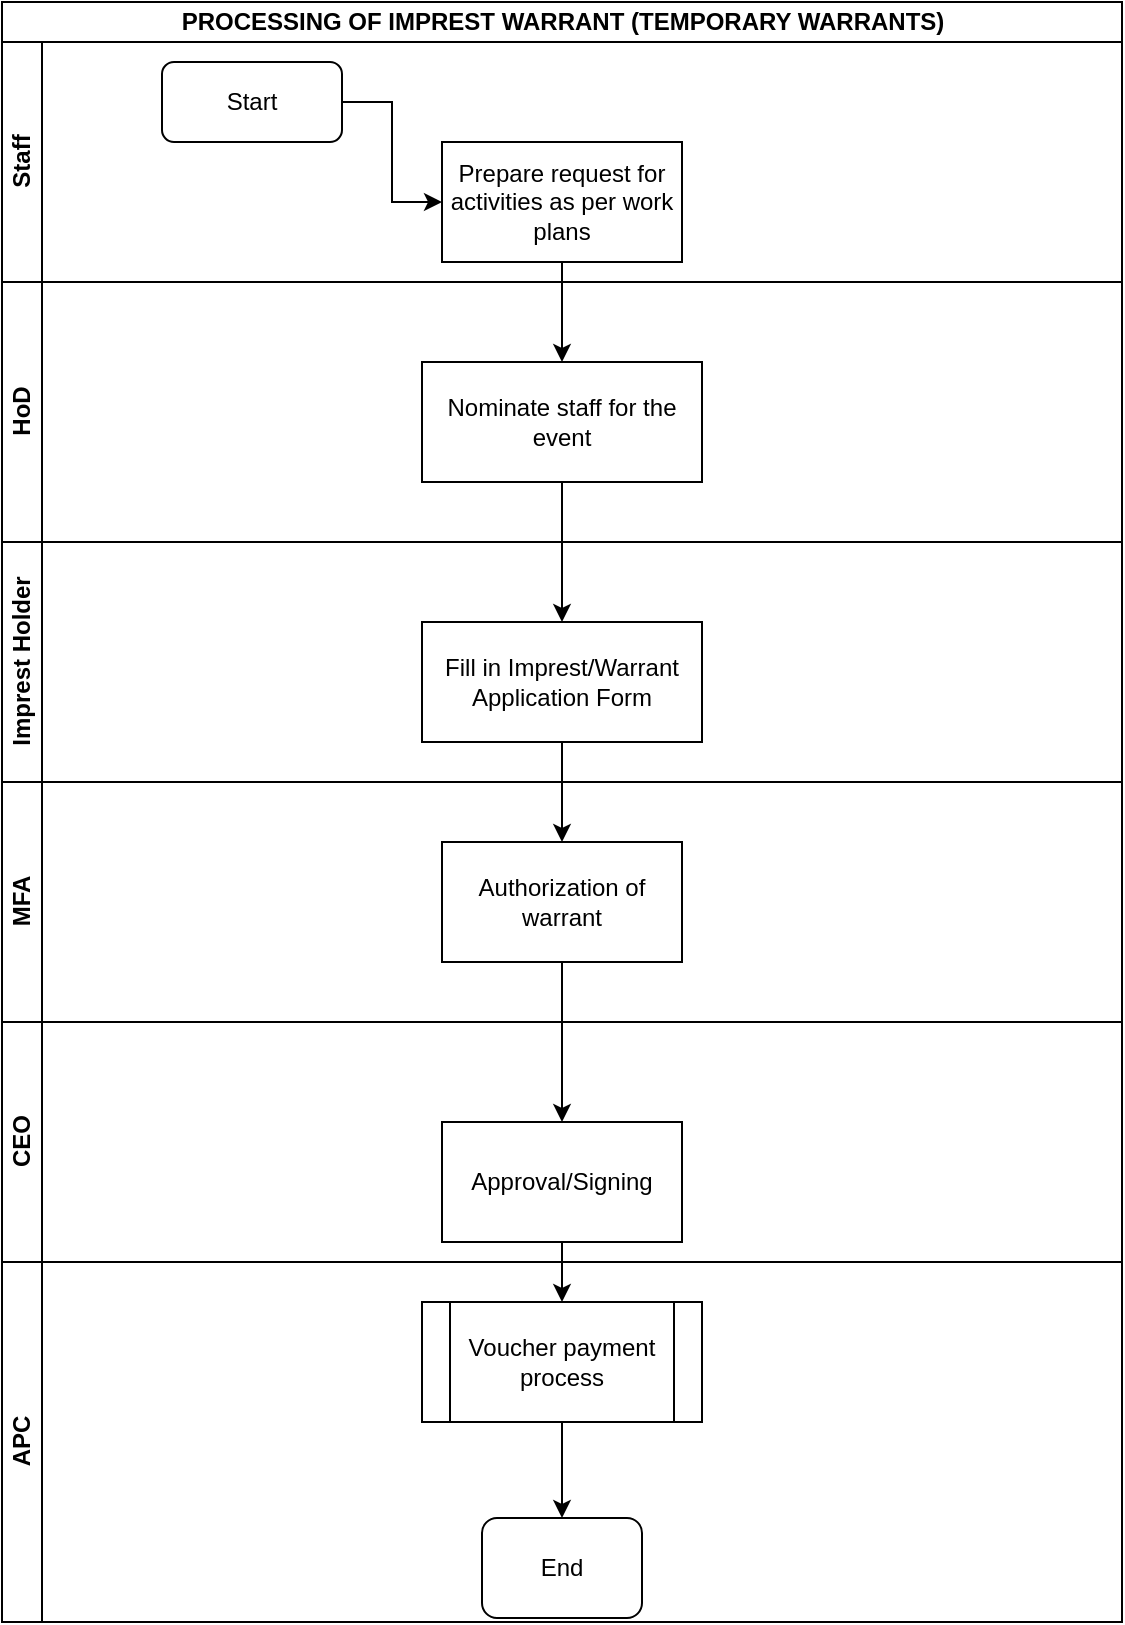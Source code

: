 <mxfile version="14.1.8" type="github">
  <diagram id="331G17dqdwrkPqkKEzAv" name="Page-1">
    <mxGraphModel dx="1038" dy="547" grid="1" gridSize="10" guides="1" tooltips="1" connect="1" arrows="1" fold="1" page="1" pageScale="1" pageWidth="1169" pageHeight="827" math="0" shadow="0">
      <root>
        <mxCell id="0" />
        <mxCell id="1" parent="0" />
        <mxCell id="idJRNrAaGVRkphUujmik-1" value="PROCESSING OF IMPREST WARRANT (TEMPORARY WARRANTS)" style="swimlane;html=1;childLayout=stackLayout;resizeParent=1;resizeParentMax=0;horizontal=1;startSize=20;horizontalStack=0;" vertex="1" parent="1">
          <mxGeometry x="170" y="9" width="560" height="810" as="geometry" />
        </mxCell>
        <mxCell id="idJRNrAaGVRkphUujmik-2" value="Staff" style="swimlane;html=1;startSize=20;horizontal=0;" vertex="1" parent="idJRNrAaGVRkphUujmik-1">
          <mxGeometry y="20" width="560" height="120" as="geometry" />
        </mxCell>
        <mxCell id="idJRNrAaGVRkphUujmik-12" value="Start" style="rounded=1;whiteSpace=wrap;html=1;" vertex="1" parent="idJRNrAaGVRkphUujmik-2">
          <mxGeometry x="80" y="10" width="90" height="40" as="geometry" />
        </mxCell>
        <mxCell id="idJRNrAaGVRkphUujmik-15" value="Prepare request for activities as per work plans" style="rounded=0;whiteSpace=wrap;html=1;" vertex="1" parent="idJRNrAaGVRkphUujmik-2">
          <mxGeometry x="220" y="50" width="120" height="60" as="geometry" />
        </mxCell>
        <mxCell id="idJRNrAaGVRkphUujmik-14" value="" style="edgeStyle=orthogonalEdgeStyle;rounded=0;orthogonalLoop=1;jettySize=auto;html=1;" edge="1" parent="idJRNrAaGVRkphUujmik-2" source="idJRNrAaGVRkphUujmik-12" target="idJRNrAaGVRkphUujmik-15">
          <mxGeometry relative="1" as="geometry">
            <mxPoint x="245" y="30" as="targetPoint" />
          </mxGeometry>
        </mxCell>
        <mxCell id="idJRNrAaGVRkphUujmik-3" value="HoD" style="swimlane;html=1;startSize=20;horizontal=0;" vertex="1" parent="idJRNrAaGVRkphUujmik-1">
          <mxGeometry y="140" width="560" height="130" as="geometry" />
        </mxCell>
        <mxCell id="idJRNrAaGVRkphUujmik-16" value="Nominate staff for the event" style="whiteSpace=wrap;html=1;rounded=0;" vertex="1" parent="idJRNrAaGVRkphUujmik-3">
          <mxGeometry x="210" y="40" width="140" height="60" as="geometry" />
        </mxCell>
        <mxCell id="idJRNrAaGVRkphUujmik-4" value="Imprest Holder" style="swimlane;html=1;startSize=20;horizontal=0;" vertex="1" parent="idJRNrAaGVRkphUujmik-1">
          <mxGeometry y="270" width="560" height="120" as="geometry" />
        </mxCell>
        <mxCell id="idJRNrAaGVRkphUujmik-18" value="Fill in Imprest/Warrant Application Form" style="whiteSpace=wrap;html=1;rounded=0;" vertex="1" parent="idJRNrAaGVRkphUujmik-4">
          <mxGeometry x="210" y="40" width="140" height="60" as="geometry" />
        </mxCell>
        <mxCell id="idJRNrAaGVRkphUujmik-9" value="MFA" style="swimlane;html=1;startSize=20;horizontal=0;" vertex="1" parent="idJRNrAaGVRkphUujmik-1">
          <mxGeometry y="390" width="560" height="120" as="geometry" />
        </mxCell>
        <mxCell id="idJRNrAaGVRkphUujmik-20" value="Authorization of warrant" style="whiteSpace=wrap;html=1;rounded=0;" vertex="1" parent="idJRNrAaGVRkphUujmik-9">
          <mxGeometry x="220" y="30" width="120" height="60" as="geometry" />
        </mxCell>
        <mxCell id="idJRNrAaGVRkphUujmik-10" value="CEO" style="swimlane;html=1;startSize=20;horizontal=0;" vertex="1" parent="idJRNrAaGVRkphUujmik-1">
          <mxGeometry y="510" width="560" height="120" as="geometry" />
        </mxCell>
        <mxCell id="idJRNrAaGVRkphUujmik-22" value="Approval/Signing" style="whiteSpace=wrap;html=1;rounded=0;" vertex="1" parent="idJRNrAaGVRkphUujmik-10">
          <mxGeometry x="220" y="50" width="120" height="60" as="geometry" />
        </mxCell>
        <mxCell id="idJRNrAaGVRkphUujmik-11" value="APC" style="swimlane;html=1;startSize=20;horizontal=0;" vertex="1" parent="idJRNrAaGVRkphUujmik-1">
          <mxGeometry y="630" width="560" height="180" as="geometry" />
        </mxCell>
        <mxCell id="idJRNrAaGVRkphUujmik-17" value="" style="edgeStyle=orthogonalEdgeStyle;rounded=0;orthogonalLoop=1;jettySize=auto;html=1;" edge="1" parent="idJRNrAaGVRkphUujmik-1" source="idJRNrAaGVRkphUujmik-15" target="idJRNrAaGVRkphUujmik-16">
          <mxGeometry relative="1" as="geometry" />
        </mxCell>
        <mxCell id="idJRNrAaGVRkphUujmik-19" value="" style="edgeStyle=orthogonalEdgeStyle;rounded=0;orthogonalLoop=1;jettySize=auto;html=1;" edge="1" parent="idJRNrAaGVRkphUujmik-1" source="idJRNrAaGVRkphUujmik-16" target="idJRNrAaGVRkphUujmik-18">
          <mxGeometry relative="1" as="geometry" />
        </mxCell>
        <mxCell id="idJRNrAaGVRkphUujmik-21" value="" style="edgeStyle=orthogonalEdgeStyle;rounded=0;orthogonalLoop=1;jettySize=auto;html=1;" edge="1" parent="idJRNrAaGVRkphUujmik-1" source="idJRNrAaGVRkphUujmik-18" target="idJRNrAaGVRkphUujmik-20">
          <mxGeometry relative="1" as="geometry" />
        </mxCell>
        <mxCell id="idJRNrAaGVRkphUujmik-23" value="" style="edgeStyle=orthogonalEdgeStyle;rounded=0;orthogonalLoop=1;jettySize=auto;html=1;" edge="1" parent="idJRNrAaGVRkphUujmik-1" source="idJRNrAaGVRkphUujmik-20" target="idJRNrAaGVRkphUujmik-22">
          <mxGeometry relative="1" as="geometry" />
        </mxCell>
        <mxCell id="idJRNrAaGVRkphUujmik-28" value="" style="edgeStyle=orthogonalEdgeStyle;rounded=0;orthogonalLoop=1;jettySize=auto;html=1;" edge="1" parent="1" source="idJRNrAaGVRkphUujmik-26" target="idJRNrAaGVRkphUujmik-29">
          <mxGeometry relative="1" as="geometry">
            <mxPoint x="450" y="789" as="targetPoint" />
          </mxGeometry>
        </mxCell>
        <mxCell id="idJRNrAaGVRkphUujmik-26" value="Voucher payment process" style="shape=process;whiteSpace=wrap;html=1;backgroundOutline=1;" vertex="1" parent="1">
          <mxGeometry x="380" y="659" width="140" height="60" as="geometry" />
        </mxCell>
        <mxCell id="idJRNrAaGVRkphUujmik-25" value="" style="edgeStyle=orthogonalEdgeStyle;rounded=0;orthogonalLoop=1;jettySize=auto;html=1;" edge="1" parent="1" source="idJRNrAaGVRkphUujmik-22" target="idJRNrAaGVRkphUujmik-26">
          <mxGeometry relative="1" as="geometry">
            <mxPoint x="450" y="689" as="targetPoint" />
          </mxGeometry>
        </mxCell>
        <mxCell id="idJRNrAaGVRkphUujmik-29" value="End" style="rounded=1;whiteSpace=wrap;html=1;" vertex="1" parent="1">
          <mxGeometry x="410" y="767" width="80" height="50" as="geometry" />
        </mxCell>
      </root>
    </mxGraphModel>
  </diagram>
</mxfile>
